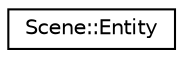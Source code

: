 digraph "Graphical Class Hierarchy"
{
 // INTERACTIVE_SVG=YES
 // LATEX_PDF_SIZE
  edge [fontname="Helvetica",fontsize="10",labelfontname="Helvetica",labelfontsize="10"];
  node [fontname="Helvetica",fontsize="10",shape=record];
  rankdir="LR";
  Node0 [label="Scene::Entity",height=0.2,width=0.4,color="black", fillcolor="white", style="filled",URL="$d7/d80/struct_scene_1_1_entity.html",tooltip=" "];
}
